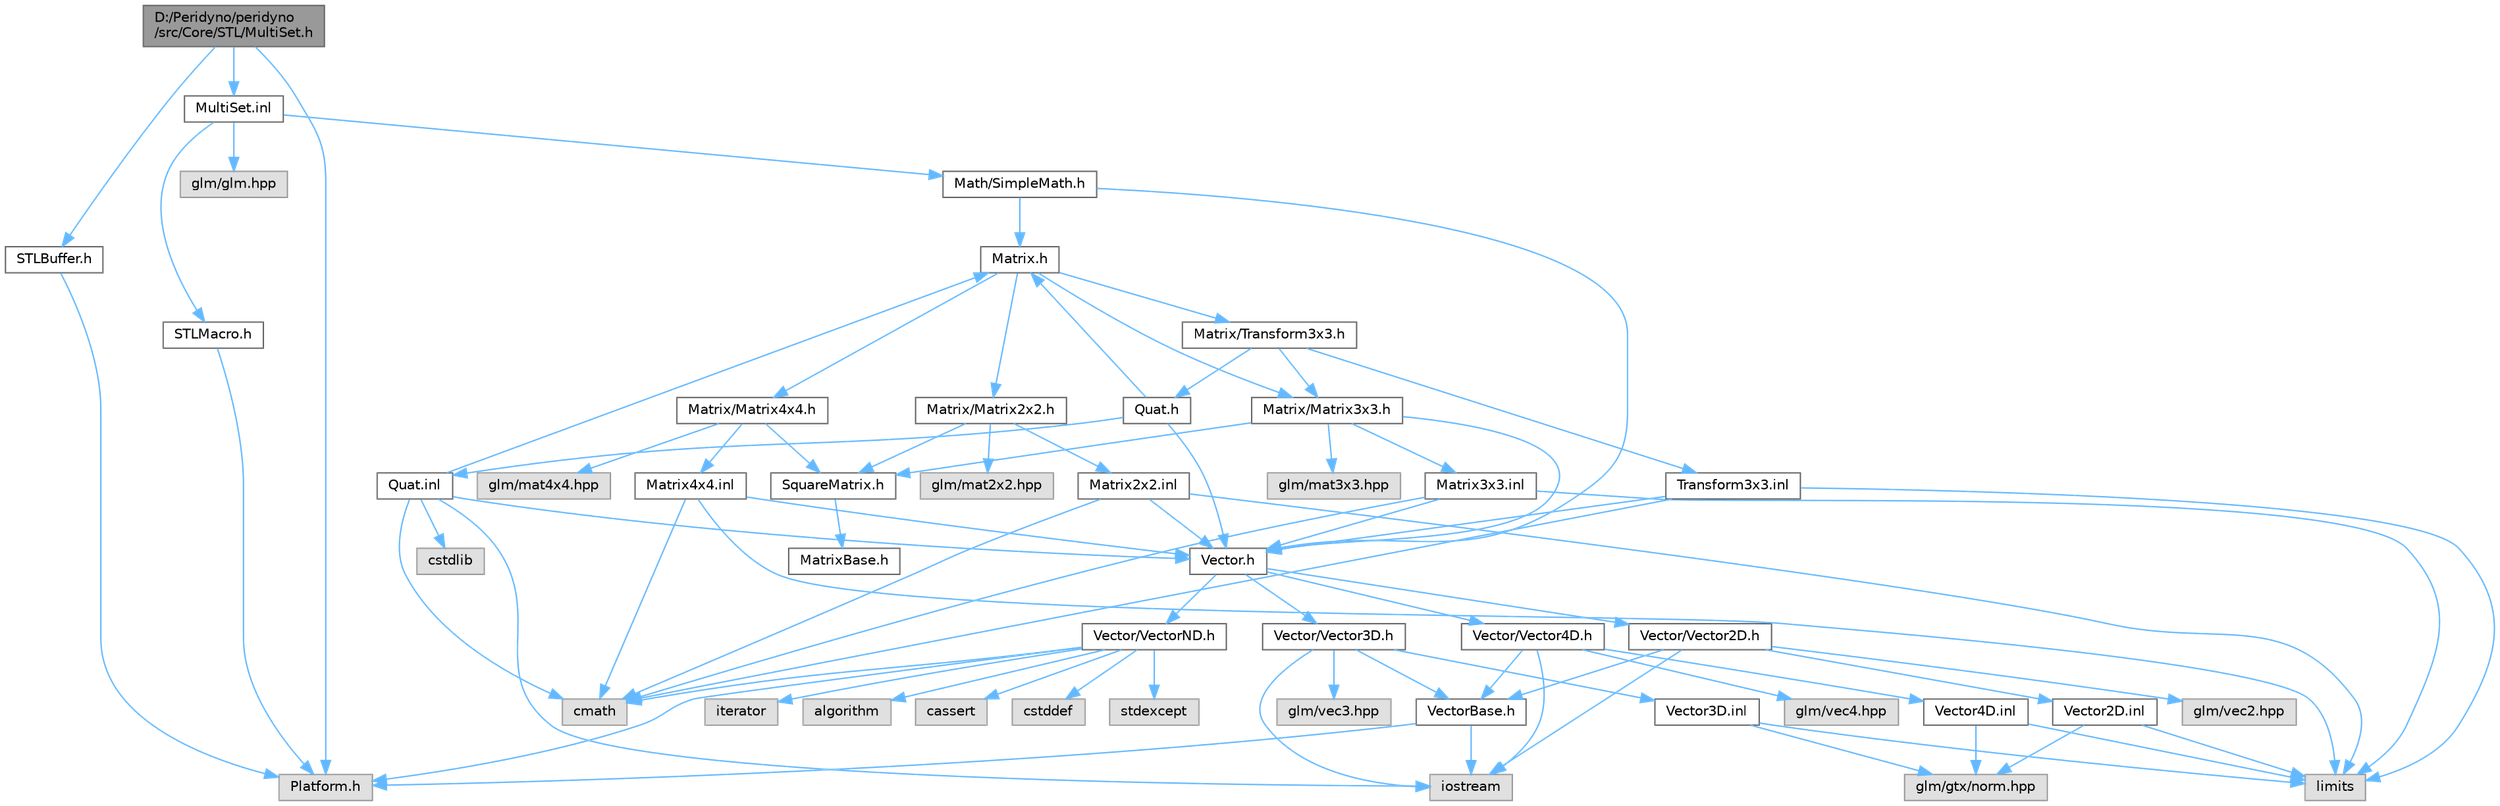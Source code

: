 digraph "D:/Peridyno/peridyno/src/Core/STL/MultiSet.h"
{
 // LATEX_PDF_SIZE
  bgcolor="transparent";
  edge [fontname=Helvetica,fontsize=10,labelfontname=Helvetica,labelfontsize=10];
  node [fontname=Helvetica,fontsize=10,shape=box,height=0.2,width=0.4];
  Node1 [id="Node000001",label="D:/Peridyno/peridyno\l/src/Core/STL/MultiSet.h",height=0.2,width=0.4,color="gray40", fillcolor="grey60", style="filled", fontcolor="black",tooltip=" "];
  Node1 -> Node2 [id="edge1_Node000001_Node000002",color="steelblue1",style="solid",tooltip=" "];
  Node2 [id="Node000002",label="Platform.h",height=0.2,width=0.4,color="grey60", fillcolor="#E0E0E0", style="filled",tooltip=" "];
  Node1 -> Node3 [id="edge2_Node000001_Node000003",color="steelblue1",style="solid",tooltip=" "];
  Node3 [id="Node000003",label="STLBuffer.h",height=0.2,width=0.4,color="grey40", fillcolor="white", style="filled",URL="$_s_t_l_buffer_8h.html",tooltip=" "];
  Node3 -> Node2 [id="edge3_Node000003_Node000002",color="steelblue1",style="solid",tooltip=" "];
  Node1 -> Node4 [id="edge4_Node000001_Node000004",color="steelblue1",style="solid",tooltip=" "];
  Node4 [id="Node000004",label="MultiSet.inl",height=0.2,width=0.4,color="grey40", fillcolor="white", style="filled",URL="$_multi_set_8inl.html",tooltip=" "];
  Node4 -> Node5 [id="edge5_Node000004_Node000005",color="steelblue1",style="solid",tooltip=" "];
  Node5 [id="Node000005",label="Math/SimpleMath.h",height=0.2,width=0.4,color="grey40", fillcolor="white", style="filled",URL="$_simple_math_8h.html",tooltip=" "];
  Node5 -> Node6 [id="edge6_Node000005_Node000006",color="steelblue1",style="solid",tooltip=" "];
  Node6 [id="Node000006",label="Vector.h",height=0.2,width=0.4,color="grey40", fillcolor="white", style="filled",URL="$_vector_8h.html",tooltip=" "];
  Node6 -> Node7 [id="edge7_Node000006_Node000007",color="steelblue1",style="solid",tooltip=" "];
  Node7 [id="Node000007",label="Vector/Vector2D.h",height=0.2,width=0.4,color="grey40", fillcolor="white", style="filled",URL="$_vector2_d_8h.html",tooltip=" "];
  Node7 -> Node8 [id="edge8_Node000007_Node000008",color="steelblue1",style="solid",tooltip=" "];
  Node8 [id="Node000008",label="glm/vec2.hpp",height=0.2,width=0.4,color="grey60", fillcolor="#E0E0E0", style="filled",tooltip=" "];
  Node7 -> Node9 [id="edge9_Node000007_Node000009",color="steelblue1",style="solid",tooltip=" "];
  Node9 [id="Node000009",label="iostream",height=0.2,width=0.4,color="grey60", fillcolor="#E0E0E0", style="filled",tooltip=" "];
  Node7 -> Node10 [id="edge10_Node000007_Node000010",color="steelblue1",style="solid",tooltip=" "];
  Node10 [id="Node000010",label="VectorBase.h",height=0.2,width=0.4,color="grey40", fillcolor="white", style="filled",URL="$_vector_base_8h.html",tooltip=" "];
  Node10 -> Node9 [id="edge11_Node000010_Node000009",color="steelblue1",style="solid",tooltip=" "];
  Node10 -> Node2 [id="edge12_Node000010_Node000002",color="steelblue1",style="solid",tooltip=" "];
  Node7 -> Node11 [id="edge13_Node000007_Node000011",color="steelblue1",style="solid",tooltip=" "];
  Node11 [id="Node000011",label="Vector2D.inl",height=0.2,width=0.4,color="grey40", fillcolor="white", style="filled",URL="$_vector2_d_8inl.html",tooltip=" "];
  Node11 -> Node12 [id="edge14_Node000011_Node000012",color="steelblue1",style="solid",tooltip=" "];
  Node12 [id="Node000012",label="limits",height=0.2,width=0.4,color="grey60", fillcolor="#E0E0E0", style="filled",tooltip=" "];
  Node11 -> Node13 [id="edge15_Node000011_Node000013",color="steelblue1",style="solid",tooltip=" "];
  Node13 [id="Node000013",label="glm/gtx/norm.hpp",height=0.2,width=0.4,color="grey60", fillcolor="#E0E0E0", style="filled",tooltip=" "];
  Node6 -> Node14 [id="edge16_Node000006_Node000014",color="steelblue1",style="solid",tooltip=" "];
  Node14 [id="Node000014",label="Vector/Vector3D.h",height=0.2,width=0.4,color="grey40", fillcolor="white", style="filled",URL="$_vector3_d_8h.html",tooltip=" "];
  Node14 -> Node15 [id="edge17_Node000014_Node000015",color="steelblue1",style="solid",tooltip=" "];
  Node15 [id="Node000015",label="glm/vec3.hpp",height=0.2,width=0.4,color="grey60", fillcolor="#E0E0E0", style="filled",tooltip=" "];
  Node14 -> Node9 [id="edge18_Node000014_Node000009",color="steelblue1",style="solid",tooltip=" "];
  Node14 -> Node10 [id="edge19_Node000014_Node000010",color="steelblue1",style="solid",tooltip=" "];
  Node14 -> Node16 [id="edge20_Node000014_Node000016",color="steelblue1",style="solid",tooltip=" "];
  Node16 [id="Node000016",label="Vector3D.inl",height=0.2,width=0.4,color="grey40", fillcolor="white", style="filled",URL="$_vector3_d_8inl.html",tooltip=" "];
  Node16 -> Node12 [id="edge21_Node000016_Node000012",color="steelblue1",style="solid",tooltip=" "];
  Node16 -> Node13 [id="edge22_Node000016_Node000013",color="steelblue1",style="solid",tooltip=" "];
  Node6 -> Node17 [id="edge23_Node000006_Node000017",color="steelblue1",style="solid",tooltip=" "];
  Node17 [id="Node000017",label="Vector/Vector4D.h",height=0.2,width=0.4,color="grey40", fillcolor="white", style="filled",URL="$_vector4_d_8h.html",tooltip=" "];
  Node17 -> Node18 [id="edge24_Node000017_Node000018",color="steelblue1",style="solid",tooltip=" "];
  Node18 [id="Node000018",label="glm/vec4.hpp",height=0.2,width=0.4,color="grey60", fillcolor="#E0E0E0", style="filled",tooltip=" "];
  Node17 -> Node9 [id="edge25_Node000017_Node000009",color="steelblue1",style="solid",tooltip=" "];
  Node17 -> Node10 [id="edge26_Node000017_Node000010",color="steelblue1",style="solid",tooltip=" "];
  Node17 -> Node19 [id="edge27_Node000017_Node000019",color="steelblue1",style="solid",tooltip=" "];
  Node19 [id="Node000019",label="Vector4D.inl",height=0.2,width=0.4,color="grey40", fillcolor="white", style="filled",URL="$_vector4_d_8inl.html",tooltip=" "];
  Node19 -> Node12 [id="edge28_Node000019_Node000012",color="steelblue1",style="solid",tooltip=" "];
  Node19 -> Node13 [id="edge29_Node000019_Node000013",color="steelblue1",style="solid",tooltip=" "];
  Node6 -> Node20 [id="edge30_Node000006_Node000020",color="steelblue1",style="solid",tooltip=" "];
  Node20 [id="Node000020",label="Vector/VectorND.h",height=0.2,width=0.4,color="grey40", fillcolor="white", style="filled",URL="$_vector_n_d_8h.html",tooltip=" "];
  Node20 -> Node21 [id="edge31_Node000020_Node000021",color="steelblue1",style="solid",tooltip=" "];
  Node21 [id="Node000021",label="cstddef",height=0.2,width=0.4,color="grey60", fillcolor="#E0E0E0", style="filled",tooltip=" "];
  Node20 -> Node22 [id="edge32_Node000020_Node000022",color="steelblue1",style="solid",tooltip=" "];
  Node22 [id="Node000022",label="stdexcept",height=0.2,width=0.4,color="grey60", fillcolor="#E0E0E0", style="filled",tooltip=" "];
  Node20 -> Node23 [id="edge33_Node000020_Node000023",color="steelblue1",style="solid",tooltip=" "];
  Node23 [id="Node000023",label="iterator",height=0.2,width=0.4,color="grey60", fillcolor="#E0E0E0", style="filled",tooltip=" "];
  Node20 -> Node24 [id="edge34_Node000020_Node000024",color="steelblue1",style="solid",tooltip=" "];
  Node24 [id="Node000024",label="algorithm",height=0.2,width=0.4,color="grey60", fillcolor="#E0E0E0", style="filled",tooltip=" "];
  Node20 -> Node25 [id="edge35_Node000020_Node000025",color="steelblue1",style="solid",tooltip=" "];
  Node25 [id="Node000025",label="cmath",height=0.2,width=0.4,color="grey60", fillcolor="#E0E0E0", style="filled",tooltip=" "];
  Node20 -> Node26 [id="edge36_Node000020_Node000026",color="steelblue1",style="solid",tooltip=" "];
  Node26 [id="Node000026",label="cassert",height=0.2,width=0.4,color="grey60", fillcolor="#E0E0E0", style="filled",tooltip=" "];
  Node20 -> Node2 [id="edge37_Node000020_Node000002",color="steelblue1",style="solid",tooltip=" "];
  Node5 -> Node27 [id="edge38_Node000005_Node000027",color="steelblue1",style="solid",tooltip=" "];
  Node27 [id="Node000027",label="Matrix.h",height=0.2,width=0.4,color="grey40", fillcolor="white", style="filled",URL="$_matrix_8h.html",tooltip=" "];
  Node27 -> Node28 [id="edge39_Node000027_Node000028",color="steelblue1",style="solid",tooltip=" "];
  Node28 [id="Node000028",label="Matrix/Matrix2x2.h",height=0.2,width=0.4,color="grey40", fillcolor="white", style="filled",URL="$_matrix2x2_8h.html",tooltip=" "];
  Node28 -> Node29 [id="edge40_Node000028_Node000029",color="steelblue1",style="solid",tooltip=" "];
  Node29 [id="Node000029",label="glm/mat2x2.hpp",height=0.2,width=0.4,color="grey60", fillcolor="#E0E0E0", style="filled",tooltip=" "];
  Node28 -> Node30 [id="edge41_Node000028_Node000030",color="steelblue1",style="solid",tooltip=" "];
  Node30 [id="Node000030",label="SquareMatrix.h",height=0.2,width=0.4,color="grey40", fillcolor="white", style="filled",URL="$_square_matrix_8h.html",tooltip=" "];
  Node30 -> Node31 [id="edge42_Node000030_Node000031",color="steelblue1",style="solid",tooltip=" "];
  Node31 [id="Node000031",label="MatrixBase.h",height=0.2,width=0.4,color="grey40", fillcolor="white", style="filled",URL="$_matrix_base_8h.html",tooltip=" "];
  Node28 -> Node32 [id="edge43_Node000028_Node000032",color="steelblue1",style="solid",tooltip=" "];
  Node32 [id="Node000032",label="Matrix2x2.inl",height=0.2,width=0.4,color="grey40", fillcolor="white", style="filled",URL="$_matrix2x2_8inl.html",tooltip=" "];
  Node32 -> Node25 [id="edge44_Node000032_Node000025",color="steelblue1",style="solid",tooltip=" "];
  Node32 -> Node12 [id="edge45_Node000032_Node000012",color="steelblue1",style="solid",tooltip=" "];
  Node32 -> Node6 [id="edge46_Node000032_Node000006",color="steelblue1",style="solid",tooltip=" "];
  Node27 -> Node33 [id="edge47_Node000027_Node000033",color="steelblue1",style="solid",tooltip=" "];
  Node33 [id="Node000033",label="Matrix/Matrix3x3.h",height=0.2,width=0.4,color="grey40", fillcolor="white", style="filled",URL="$_matrix3x3_8h.html",tooltip=" "];
  Node33 -> Node34 [id="edge48_Node000033_Node000034",color="steelblue1",style="solid",tooltip=" "];
  Node34 [id="Node000034",label="glm/mat3x3.hpp",height=0.2,width=0.4,color="grey60", fillcolor="#E0E0E0", style="filled",tooltip=" "];
  Node33 -> Node6 [id="edge49_Node000033_Node000006",color="steelblue1",style="solid",tooltip=" "];
  Node33 -> Node30 [id="edge50_Node000033_Node000030",color="steelblue1",style="solid",tooltip=" "];
  Node33 -> Node35 [id="edge51_Node000033_Node000035",color="steelblue1",style="solid",tooltip=" "];
  Node35 [id="Node000035",label="Matrix3x3.inl",height=0.2,width=0.4,color="grey40", fillcolor="white", style="filled",URL="$_matrix3x3_8inl.html",tooltip=" "];
  Node35 -> Node25 [id="edge52_Node000035_Node000025",color="steelblue1",style="solid",tooltip=" "];
  Node35 -> Node12 [id="edge53_Node000035_Node000012",color="steelblue1",style="solid",tooltip=" "];
  Node35 -> Node6 [id="edge54_Node000035_Node000006",color="steelblue1",style="solid",tooltip=" "];
  Node27 -> Node36 [id="edge55_Node000027_Node000036",color="steelblue1",style="solid",tooltip=" "];
  Node36 [id="Node000036",label="Matrix/Matrix4x4.h",height=0.2,width=0.4,color="grey40", fillcolor="white", style="filled",URL="$_matrix4x4_8h.html",tooltip=" "];
  Node36 -> Node37 [id="edge56_Node000036_Node000037",color="steelblue1",style="solid",tooltip=" "];
  Node37 [id="Node000037",label="glm/mat4x4.hpp",height=0.2,width=0.4,color="grey60", fillcolor="#E0E0E0", style="filled",tooltip=" "];
  Node36 -> Node30 [id="edge57_Node000036_Node000030",color="steelblue1",style="solid",tooltip=" "];
  Node36 -> Node38 [id="edge58_Node000036_Node000038",color="steelblue1",style="solid",tooltip=" "];
  Node38 [id="Node000038",label="Matrix4x4.inl",height=0.2,width=0.4,color="grey40", fillcolor="white", style="filled",URL="$_matrix4x4_8inl.html",tooltip=" "];
  Node38 -> Node25 [id="edge59_Node000038_Node000025",color="steelblue1",style="solid",tooltip=" "];
  Node38 -> Node12 [id="edge60_Node000038_Node000012",color="steelblue1",style="solid",tooltip=" "];
  Node38 -> Node6 [id="edge61_Node000038_Node000006",color="steelblue1",style="solid",tooltip=" "];
  Node27 -> Node39 [id="edge62_Node000027_Node000039",color="steelblue1",style="solid",tooltip=" "];
  Node39 [id="Node000039",label="Matrix/Transform3x3.h",height=0.2,width=0.4,color="grey40", fillcolor="white", style="filled",URL="$_transform3x3_8h.html",tooltip=" "];
  Node39 -> Node40 [id="edge63_Node000039_Node000040",color="steelblue1",style="solid",tooltip=" "];
  Node40 [id="Node000040",label="Quat.h",height=0.2,width=0.4,color="grey40", fillcolor="white", style="filled",URL="$_quat_8h.html",tooltip="Implementation of quaternion."];
  Node40 -> Node6 [id="edge64_Node000040_Node000006",color="steelblue1",style="solid",tooltip=" "];
  Node40 -> Node27 [id="edge65_Node000040_Node000027",color="steelblue1",style="solid",tooltip=" "];
  Node40 -> Node41 [id="edge66_Node000040_Node000041",color="steelblue1",style="solid",tooltip=" "];
  Node41 [id="Node000041",label="Quat.inl",height=0.2,width=0.4,color="grey40", fillcolor="white", style="filled",URL="$_quat_8inl.html",tooltip=" "];
  Node41 -> Node25 [id="edge67_Node000041_Node000025",color="steelblue1",style="solid",tooltip=" "];
  Node41 -> Node42 [id="edge68_Node000041_Node000042",color="steelblue1",style="solid",tooltip=" "];
  Node42 [id="Node000042",label="cstdlib",height=0.2,width=0.4,color="grey60", fillcolor="#E0E0E0", style="filled",tooltip=" "];
  Node41 -> Node9 [id="edge69_Node000041_Node000009",color="steelblue1",style="solid",tooltip=" "];
  Node41 -> Node6 [id="edge70_Node000041_Node000006",color="steelblue1",style="solid",tooltip=" "];
  Node41 -> Node27 [id="edge71_Node000041_Node000027",color="steelblue1",style="solid",tooltip=" "];
  Node39 -> Node33 [id="edge72_Node000039_Node000033",color="steelblue1",style="solid",tooltip=" "];
  Node39 -> Node43 [id="edge73_Node000039_Node000043",color="steelblue1",style="solid",tooltip=" "];
  Node43 [id="Node000043",label="Transform3x3.inl",height=0.2,width=0.4,color="grey40", fillcolor="white", style="filled",URL="$_transform3x3_8inl.html",tooltip=" "];
  Node43 -> Node25 [id="edge74_Node000043_Node000025",color="steelblue1",style="solid",tooltip=" "];
  Node43 -> Node12 [id="edge75_Node000043_Node000012",color="steelblue1",style="solid",tooltip=" "];
  Node43 -> Node6 [id="edge76_Node000043_Node000006",color="steelblue1",style="solid",tooltip=" "];
  Node4 -> Node44 [id="edge77_Node000004_Node000044",color="steelblue1",style="solid",tooltip=" "];
  Node44 [id="Node000044",label="glm/glm.hpp",height=0.2,width=0.4,color="grey60", fillcolor="#E0E0E0", style="filled",tooltip=" "];
  Node4 -> Node45 [id="edge78_Node000004_Node000045",color="steelblue1",style="solid",tooltip=" "];
  Node45 [id="Node000045",label="STLMacro.h",height=0.2,width=0.4,color="grey40", fillcolor="white", style="filled",URL="$_s_t_l_macro_8h.html",tooltip=" "];
  Node45 -> Node2 [id="edge79_Node000045_Node000002",color="steelblue1",style="solid",tooltip=" "];
}
